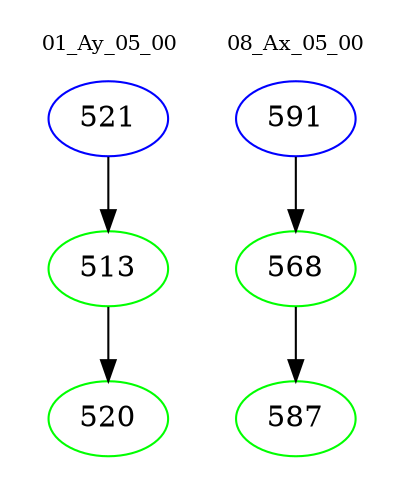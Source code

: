 digraph{
subgraph cluster_0 {
color = white
label = "01_Ay_05_00";
fontsize=10;
T0_521 [label="521", color="blue"]
T0_521 -> T0_513 [color="black"]
T0_513 [label="513", color="green"]
T0_513 -> T0_520 [color="black"]
T0_520 [label="520", color="green"]
}
subgraph cluster_1 {
color = white
label = "08_Ax_05_00";
fontsize=10;
T1_591 [label="591", color="blue"]
T1_591 -> T1_568 [color="black"]
T1_568 [label="568", color="green"]
T1_568 -> T1_587 [color="black"]
T1_587 [label="587", color="green"]
}
}
